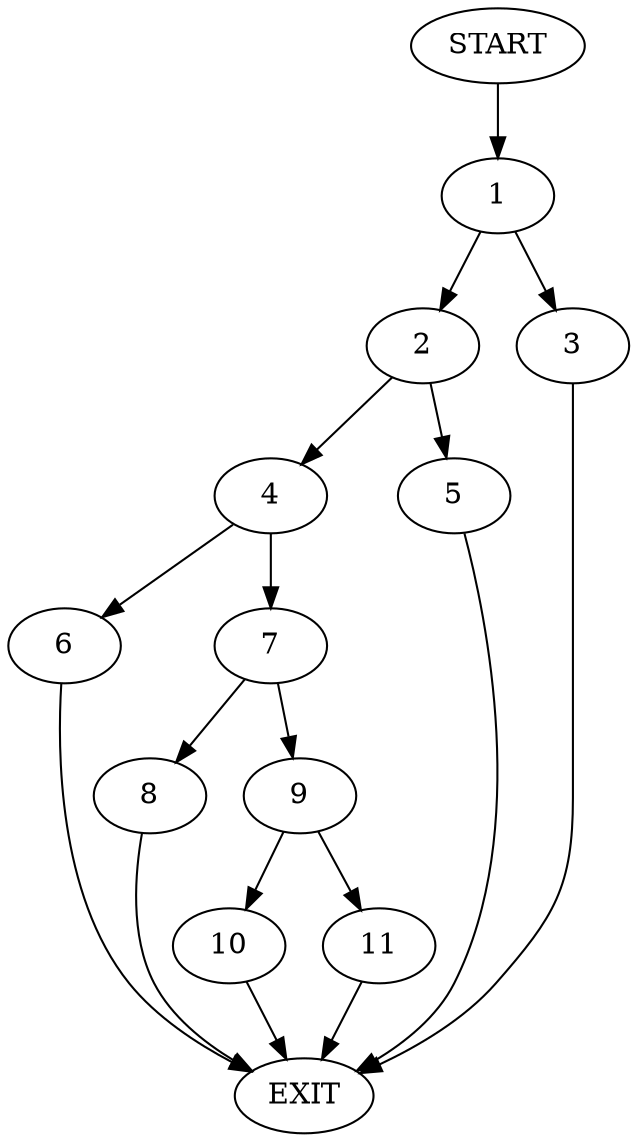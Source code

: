 digraph {
0 [label="START"]
12 [label="EXIT"]
0 -> 1
1 -> 2
1 -> 3
3 -> 12
2 -> 4
2 -> 5
4 -> 6
4 -> 7
5 -> 12
6 -> 12
7 -> 8
7 -> 9
9 -> 10
9 -> 11
8 -> 12
10 -> 12
11 -> 12
}
